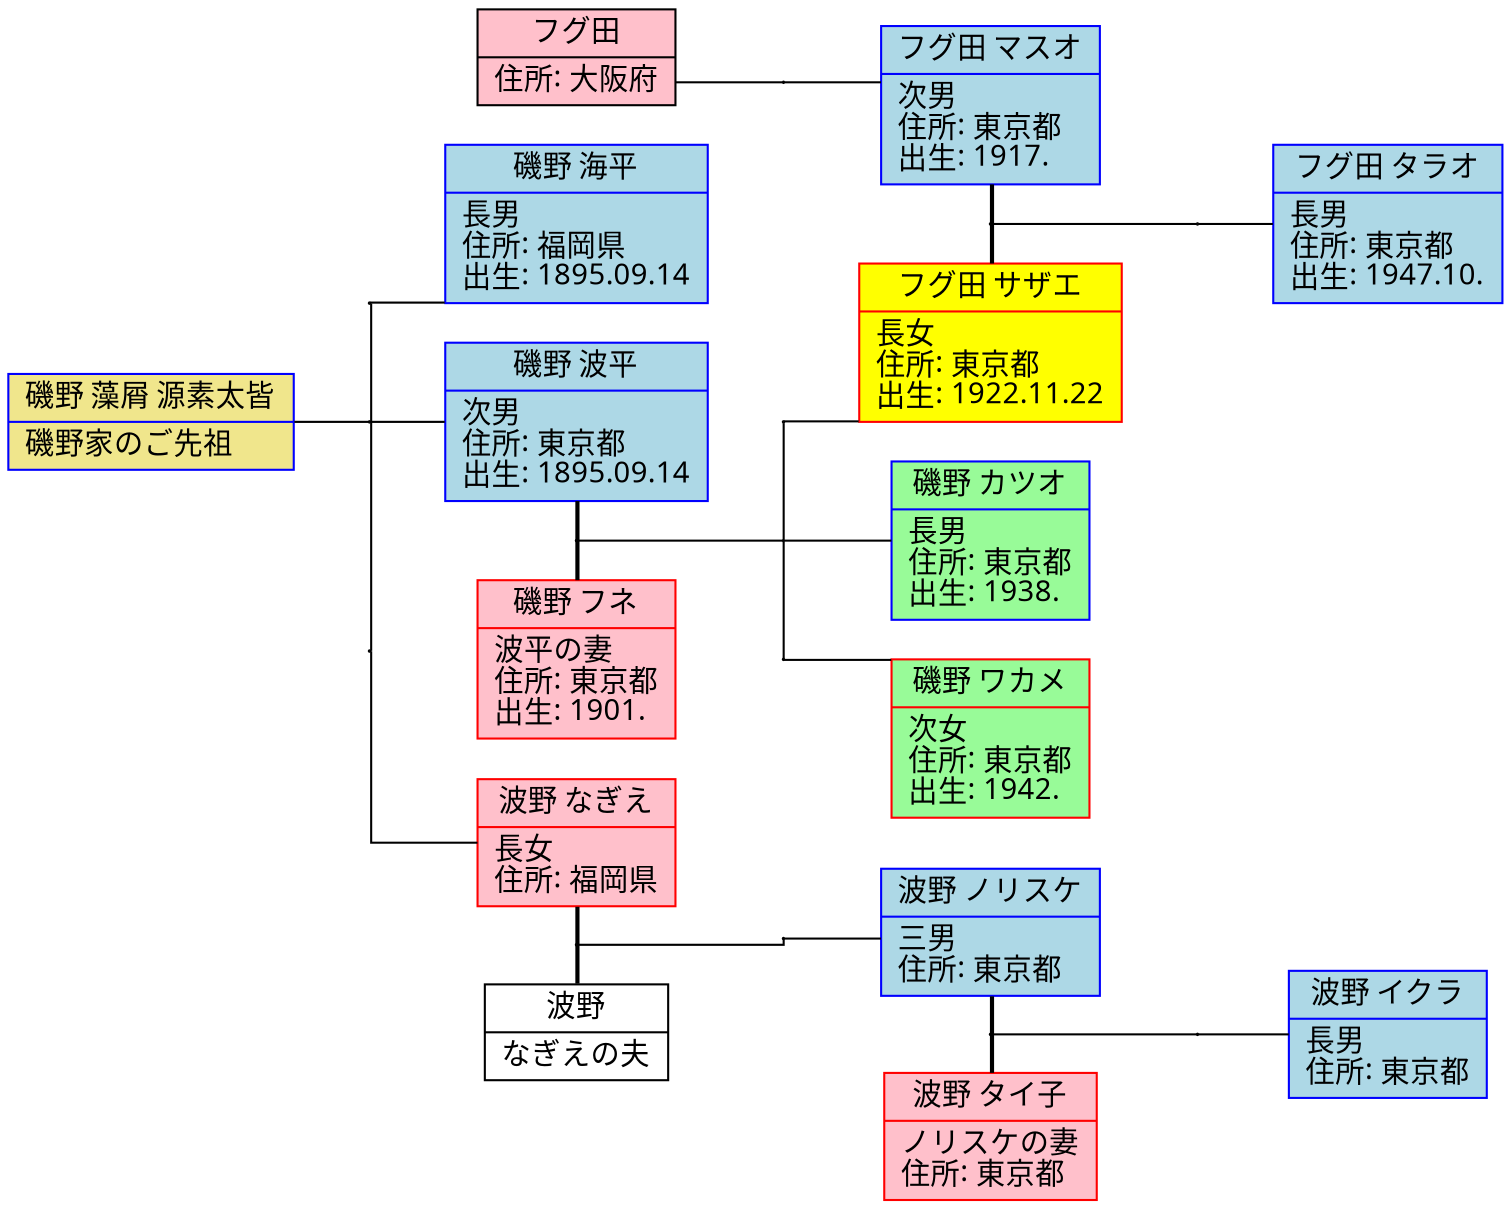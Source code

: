 graph "磯野家 家系図" {
graph [charset="UTF-8", rankdir="LR", splines="ortho"]
node [fontname="Sans", shape="record"]

// dpi 150







Isono_Mokuzu [color="blue", fillcolor="khaki", label=" 磯野&nbsp;藻屑&nbsp;源素太皆| 磯野家のご先祖\l", style="filled"]

Fuguta_Haha [fillcolor="pink", label=" フグ田| 住所:&nbsp;大阪府\l", style="filled"]

Isono_Umihei [color="blue", fillcolor="lightblue", label=" 磯野&nbsp;海平| 長男\l住所:&nbsp;福岡県\l出生:&nbsp;1895.09.14\l", style="filled"]

Isono_Namihei [color="blue", fillcolor="lightblue", label=" 磯野&nbsp;波平| 次男\l住所:&nbsp;東京都\l出生:&nbsp;1895.09.14\l", style="filled"]

Isono_Fune [color="red", fillcolor="pink", label=" 磯野&nbsp;フネ| 波平の妻\l住所:&nbsp;東京都\l出生:&nbsp;1901.\l", style="filled"]

Namino_Nagie [color="red", fillcolor="pink", label=" 波野&nbsp;なぎえ| 長女\l住所:&nbsp;福岡県\l", style="filled"]

Namino_NagieOtto [label=" 波野| なぎえの夫\l"]

Fuguta_Masuo [color="blue", fillcolor="lightblue", label=" フグ田&nbsp;マスオ| 次男\l住所:&nbsp;東京都\l出生:&nbsp;1917.\l", style="filled"]

Fuguta_Sazae [color="red", fillcolor="yellow", label=" フグ田&nbsp;サザエ| 長女\l住所:&nbsp;東京都\l出生:&nbsp;1922.11.22\l", style="filled"]

Isono_Katsuo [color="blue", fillcolor="palegreen", label=" 磯野&nbsp;カツオ| 長男\l住所:&nbsp;東京都\l出生:&nbsp;1938.\l", style="filled"]

Isono_Wakame [color="red", fillcolor="palegreen", label=" 磯野&nbsp;ワカメ| 次女\l住所:&nbsp;東京都\l出生:&nbsp;1942.\l", style="filled"]

Namino_Norisuke [color="blue", fillcolor="lightblue", label=" 波野&nbsp;ノリスケ| 三男\l住所:&nbsp;東京都\l", style="filled"]

Namino_Taiko [color="red", fillcolor="pink", label=" 波野&nbsp;タイ子| ノリスケの妻\l住所:&nbsp;東京都\l", style="filled"]

Fuguta_Tarao [color="blue", fillcolor="lightblue", label=" フグ田&nbsp;タラオ| 長男\l住所:&nbsp;東京都\l出生:&nbsp;1947.10.\l", style="filled"]

Namino_Ikura [color="blue", fillcolor="lightblue", label=" 波野&nbsp;イクラ| 長男\l住所:&nbsp;東京都\l", style="filled"]

// {rank=same; Isono_Mokuzu [style=invis]}

{rank=same; Fuguta_Haha -- Isono_Umihei -- Isono_Namihei -- Namino_Nagie [style=invis]}

{rank=same; Fuguta_Masuo -- Fuguta_Sazae -- Isono_Katsuo -- Isono_Wakame -- Namino_Norisuke [style=invis]}

// {rank=same; Fuguta_Tarao -- Namino_Ikura [style=invis]}

f0_c0 [height="0.01", shape="point", width="0.01"]
f0_c1 [height="0.01", shape="point", width="0.01"]
f0_c2 [height="0.01", shape="point", width="0.01"]
{rank=same; f0_c0 -- f0_c1 -- f0_c2}
Isono_Mokuzu -- f0_c1
f0_c0 -- Isono_Umihei
f0_c1 -- Isono_Namihei
f0_c2 -- Namino_Nagie

f1_c [height="0.01", shape="point", width="0.01"]
Fuguta_Haha -- f1_c
f1_c -- Fuguta_Masuo

f2_p [height="0.01", shape="point", width="0.01"]
f2_c0 [height="0.01", shape="point", width="0.01"]
f2_c1 [height="0.01", shape="point", width="0.01"]
f2_c2 [height="0.01", shape="point", width="0.01"]
{rank=same; Isono_Namihei -- f2_p -- Isono_Fune [style=bold]}
{rank=same; f2_c0 -- f2_c1 -- f2_c2}
f2_p -- f2_c1
f2_c0 -- Fuguta_Sazae
f2_c1 -- Isono_Katsuo
f2_c2 -- Isono_Wakame

f3_p [height="0.01", shape="point", width="0.01"]
f3_c [height="0.01", shape="point", width="0.01"]
{rank=same; Namino_Nagie -- f3_p -- Namino_NagieOtto [style=bold]}
f3_p -- f3_c
f3_c -- Namino_Norisuke

f4_p [height="0.01", shape="point", width="0.01"]
f4_c [height="0.01", shape="point", width="0.01"]
{rank=same; Fuguta_Masuo -- f4_p -- Fuguta_Sazae [style=bold]}
f4_p -- f4_c
f4_c -- Fuguta_Tarao

f5_p [height="0.01", shape="point", width="0.01"]
f5_c [height="0.01", shape="point", width="0.01"]
{rank=same; Namino_Norisuke -- f5_p -- Namino_Taiko [style=bold]}
f5_p -- f5_c
f5_c -- Namino_Ikura

}
